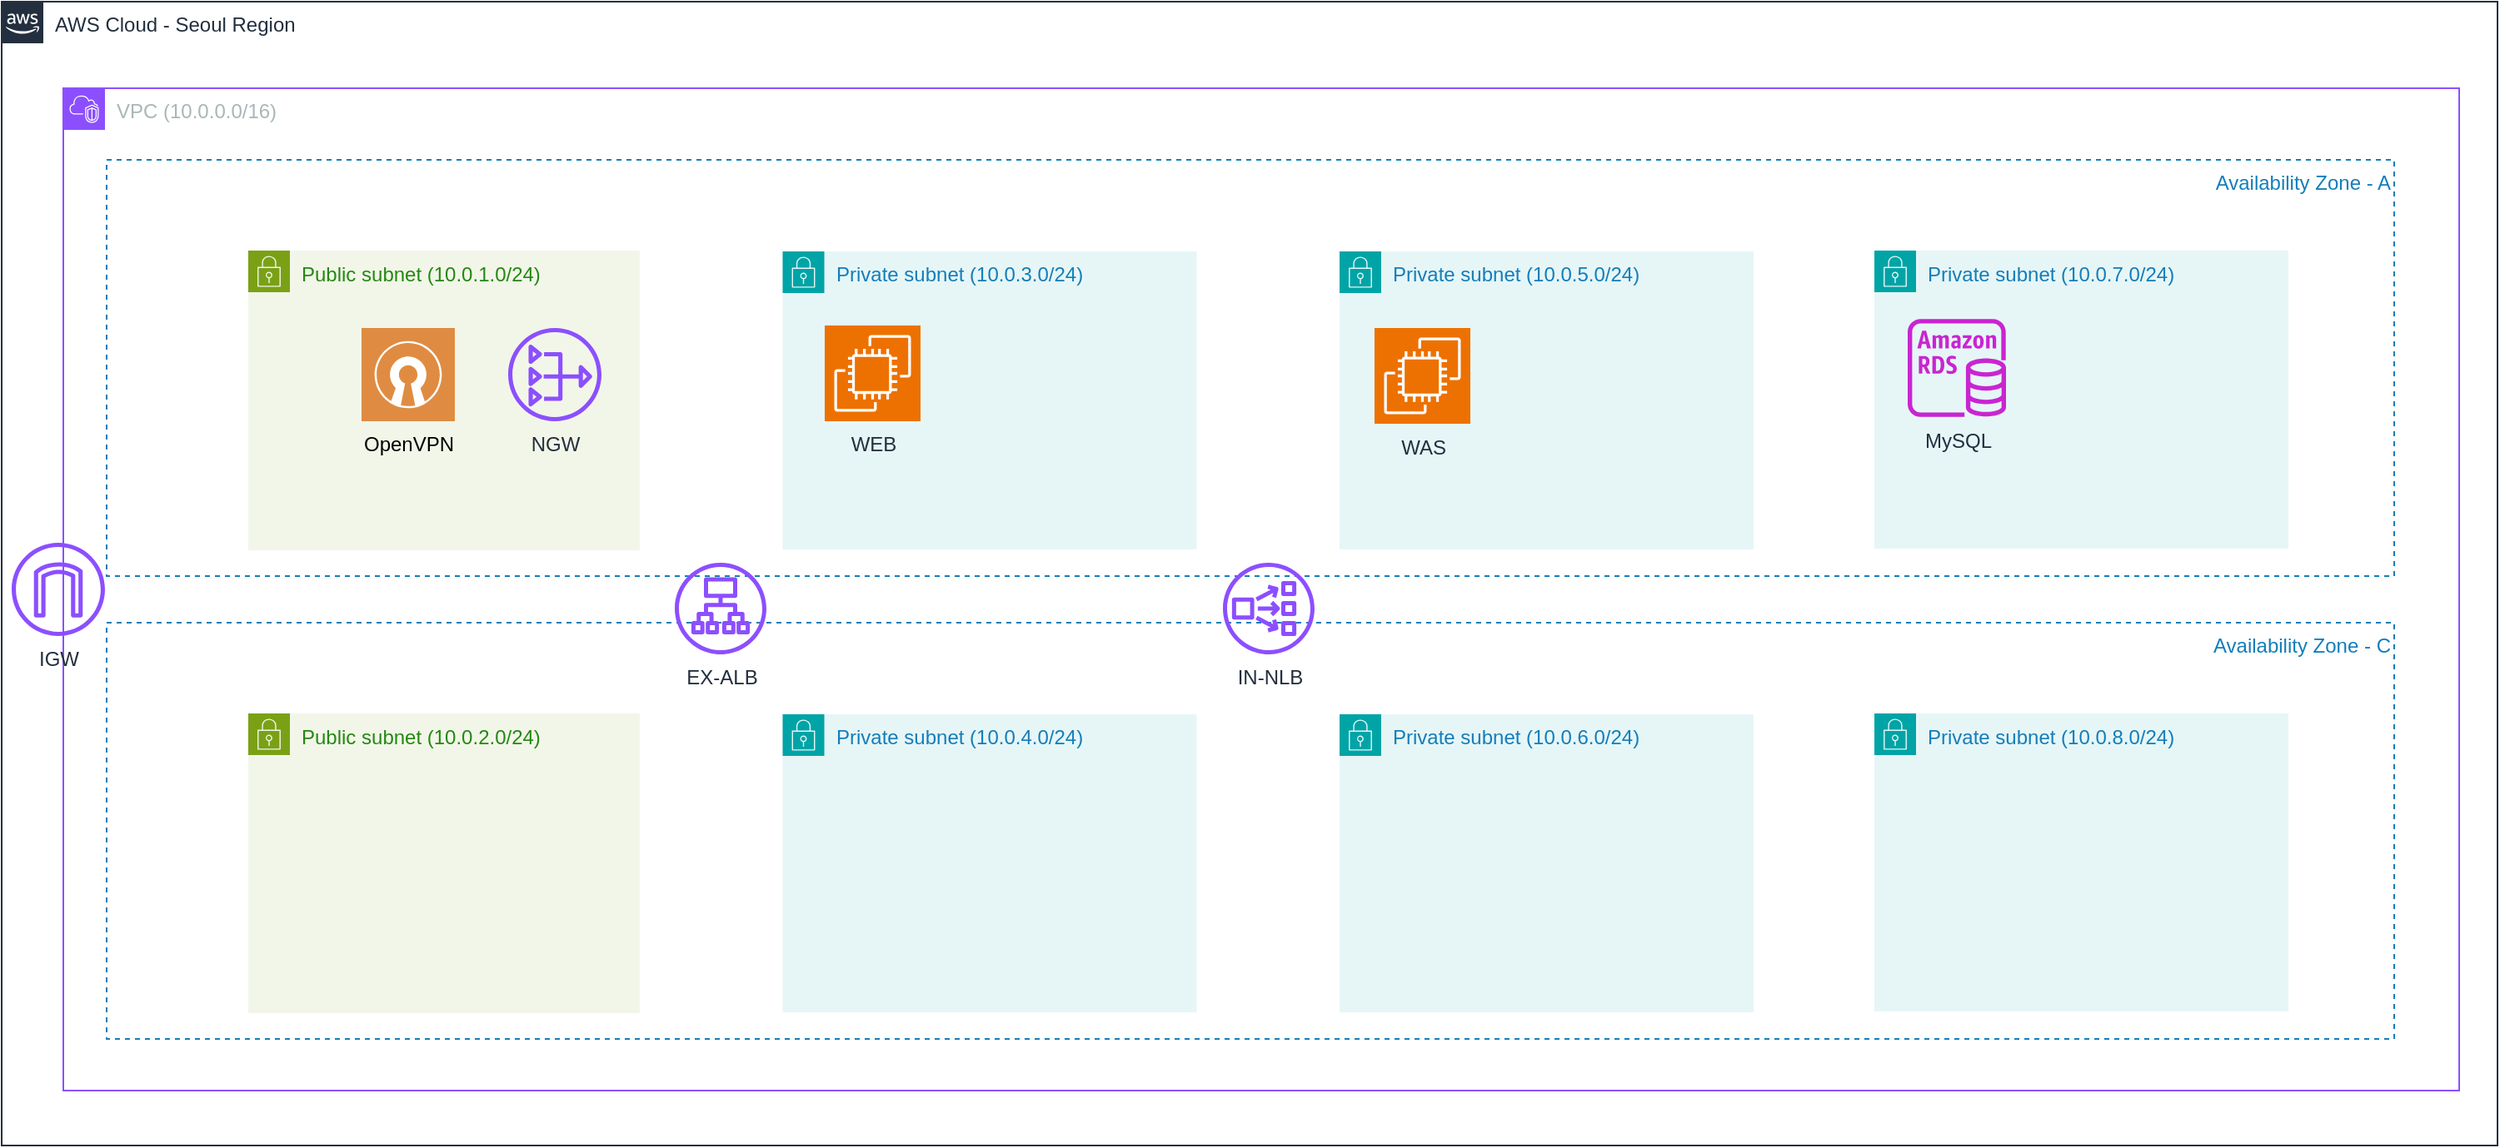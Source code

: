 <mxfile version="24.7.2" type="github">
  <diagram name="페이지-1" id="AiSIVsxfDKLePhhcHkLH">
    <mxGraphModel dx="1880" dy="833" grid="1" gridSize="10" guides="1" tooltips="1" connect="1" arrows="1" fold="1" page="1" pageScale="1" pageWidth="827" pageHeight="1169" math="0" shadow="0">
      <root>
        <mxCell id="0" />
        <mxCell id="1" parent="0" />
        <mxCell id="RFireV2nsP0Aid6oBheT-1" value="AWS Cloud - Seoul Region" style="points=[[0,0],[0.25,0],[0.5,0],[0.75,0],[1,0],[1,0.25],[1,0.5],[1,0.75],[1,1],[0.75,1],[0.5,1],[0.25,1],[0,1],[0,0.75],[0,0.5],[0,0.25]];outlineConnect=0;gradientColor=none;html=1;whiteSpace=wrap;fontSize=12;fontStyle=0;container=1;pointerEvents=0;collapsible=0;recursiveResize=0;shape=mxgraph.aws4.group;grIcon=mxgraph.aws4.group_aws_cloud_alt;strokeColor=#232F3E;fillColor=none;verticalAlign=top;align=left;spacingLeft=30;fontColor=#232F3E;dashed=0;" parent="1" vertex="1">
          <mxGeometry x="146" y="254" width="1498" height="687" as="geometry" />
        </mxCell>
        <mxCell id="RFireV2nsP0Aid6oBheT-2" value="VPC (10.0.0.0/16)" style="points=[[0,0],[0.25,0],[0.5,0],[0.75,0],[1,0],[1,0.25],[1,0.5],[1,0.75],[1,1],[0.75,1],[0.5,1],[0.25,1],[0,1],[0,0.75],[0,0.5],[0,0.25]];outlineConnect=0;gradientColor=none;html=1;whiteSpace=wrap;fontSize=12;fontStyle=0;container=1;pointerEvents=0;collapsible=0;recursiveResize=0;shape=mxgraph.aws4.group;grIcon=mxgraph.aws4.group_vpc2;strokeColor=#8C4FFF;fillColor=none;verticalAlign=top;align=left;spacingLeft=30;fontColor=#AAB7B8;dashed=0;" parent="RFireV2nsP0Aid6oBheT-1" vertex="1">
          <mxGeometry x="37" y="52" width="1438" height="602" as="geometry" />
        </mxCell>
        <mxCell id="RFireV2nsP0Aid6oBheT-3" value="Availability Zone - A" style="fillColor=none;strokeColor=#147EBA;dashed=1;verticalAlign=top;fontStyle=0;fontColor=#147EBA;whiteSpace=wrap;html=1;align=right;" parent="RFireV2nsP0Aid6oBheT-2" vertex="1">
          <mxGeometry x="26" y="43" width="1373" height="250" as="geometry" />
        </mxCell>
        <mxCell id="RFireV2nsP0Aid6oBheT-4" value="Private subnet (10.0.3.0/24)" style="points=[[0,0],[0.25,0],[0.5,0],[0.75,0],[1,0],[1,0.25],[1,0.5],[1,0.75],[1,1],[0.75,1],[0.5,1],[0.25,1],[0,1],[0,0.75],[0,0.5],[0,0.25]];outlineConnect=0;gradientColor=none;html=1;whiteSpace=wrap;fontSize=12;fontStyle=0;container=1;pointerEvents=0;collapsible=0;recursiveResize=0;shape=mxgraph.aws4.group;grIcon=mxgraph.aws4.group_security_group;grStroke=0;strokeColor=#00A4A6;fillColor=#E6F6F7;verticalAlign=top;align=left;spacingLeft=30;fontColor=#147EBA;dashed=0;" parent="RFireV2nsP0Aid6oBheT-2" vertex="1">
          <mxGeometry x="431.75" y="98" width="248.5" height="179" as="geometry" />
        </mxCell>
        <mxCell id="RFireV2nsP0Aid6oBheT-5" value="Private subnet (10.0.5.0/24)" style="points=[[0,0],[0.25,0],[0.5,0],[0.75,0],[1,0],[1,0.25],[1,0.5],[1,0.75],[1,1],[0.75,1],[0.5,1],[0.25,1],[0,1],[0,0.75],[0,0.5],[0,0.25]];outlineConnect=0;gradientColor=none;html=1;whiteSpace=wrap;fontSize=12;fontStyle=0;container=1;pointerEvents=0;collapsible=0;recursiveResize=0;shape=mxgraph.aws4.group;grIcon=mxgraph.aws4.group_security_group;grStroke=0;strokeColor=#00A4A6;fillColor=#E6F6F7;verticalAlign=top;align=left;spacingLeft=30;fontColor=#147EBA;dashed=0;" parent="RFireV2nsP0Aid6oBheT-2" vertex="1">
          <mxGeometry x="766" y="98" width="248.5" height="179" as="geometry" />
        </mxCell>
        <mxCell id="RFireV2nsP0Aid6oBheT-6" value="Public subnet (10.0.1.0/24)" style="points=[[0,0],[0.25,0],[0.5,0],[0.75,0],[1,0],[1,0.25],[1,0.5],[1,0.75],[1,1],[0.75,1],[0.5,1],[0.25,1],[0,1],[0,0.75],[0,0.5],[0,0.25]];outlineConnect=0;gradientColor=none;html=1;whiteSpace=wrap;fontSize=12;fontStyle=0;container=1;pointerEvents=0;collapsible=0;recursiveResize=0;shape=mxgraph.aws4.group;grIcon=mxgraph.aws4.group_security_group;grStroke=0;strokeColor=#7AA116;fillColor=#F2F6E8;verticalAlign=top;align=left;spacingLeft=30;fontColor=#248814;dashed=0;" parent="RFireV2nsP0Aid6oBheT-2" vertex="1">
          <mxGeometry x="111" y="97.5" width="235" height="180" as="geometry" />
        </mxCell>
        <mxCell id="RFireV2nsP0Aid6oBheT-7" value="Availability Zone - C" style="fillColor=none;strokeColor=#147EBA;dashed=1;verticalAlign=top;fontStyle=0;fontColor=#147EBA;whiteSpace=wrap;html=1;align=right;" parent="RFireV2nsP0Aid6oBheT-2" vertex="1">
          <mxGeometry x="26" y="321" width="1373" height="250" as="geometry" />
        </mxCell>
        <mxCell id="RFireV2nsP0Aid6oBheT-8" value="Private subnet (10.0.4.0/24)" style="points=[[0,0],[0.25,0],[0.5,0],[0.75,0],[1,0],[1,0.25],[1,0.5],[1,0.75],[1,1],[0.75,1],[0.5,1],[0.25,1],[0,1],[0,0.75],[0,0.5],[0,0.25]];outlineConnect=0;gradientColor=none;html=1;whiteSpace=wrap;fontSize=12;fontStyle=0;container=1;pointerEvents=0;collapsible=0;recursiveResize=0;shape=mxgraph.aws4.group;grIcon=mxgraph.aws4.group_security_group;grStroke=0;strokeColor=#00A4A6;fillColor=#E6F6F7;verticalAlign=top;align=left;spacingLeft=30;fontColor=#147EBA;dashed=0;" parent="RFireV2nsP0Aid6oBheT-2" vertex="1">
          <mxGeometry x="431.75" y="376" width="248.5" height="179" as="geometry" />
        </mxCell>
        <mxCell id="RFireV2nsP0Aid6oBheT-9" value="Private subnet (10.0.6.0/24)" style="points=[[0,0],[0.25,0],[0.5,0],[0.75,0],[1,0],[1,0.25],[1,0.5],[1,0.75],[1,1],[0.75,1],[0.5,1],[0.25,1],[0,1],[0,0.75],[0,0.5],[0,0.25]];outlineConnect=0;gradientColor=none;html=1;whiteSpace=wrap;fontSize=12;fontStyle=0;container=1;pointerEvents=0;collapsible=0;recursiveResize=0;shape=mxgraph.aws4.group;grIcon=mxgraph.aws4.group_security_group;grStroke=0;strokeColor=#00A4A6;fillColor=#E6F6F7;verticalAlign=top;align=left;spacingLeft=30;fontColor=#147EBA;dashed=0;" parent="RFireV2nsP0Aid6oBheT-2" vertex="1">
          <mxGeometry x="766" y="376" width="248.5" height="179" as="geometry" />
        </mxCell>
        <mxCell id="RFireV2nsP0Aid6oBheT-10" value="Public subnet (10.0.2.0/24)" style="points=[[0,0],[0.25,0],[0.5,0],[0.75,0],[1,0],[1,0.25],[1,0.5],[1,0.75],[1,1],[0.75,1],[0.5,1],[0.25,1],[0,1],[0,0.75],[0,0.5],[0,0.25]];outlineConnect=0;gradientColor=none;html=1;whiteSpace=wrap;fontSize=12;fontStyle=0;container=1;pointerEvents=0;collapsible=0;recursiveResize=0;shape=mxgraph.aws4.group;grIcon=mxgraph.aws4.group_security_group;grStroke=0;strokeColor=#7AA116;fillColor=#F2F6E8;verticalAlign=top;align=left;spacingLeft=30;fontColor=#248814;dashed=0;" parent="RFireV2nsP0Aid6oBheT-2" vertex="1">
          <mxGeometry x="111" y="375.5" width="235" height="180" as="geometry" />
        </mxCell>
        <mxCell id="x9lpH0iV2HzW2ZIu7gar-2" value="EX-ALB" style="sketch=0;outlineConnect=0;fontColor=#232F3E;gradientColor=none;fillColor=#8C4FFF;strokeColor=none;dashed=0;verticalLabelPosition=bottom;verticalAlign=top;align=center;html=1;fontSize=12;fontStyle=0;aspect=fixed;pointerEvents=1;shape=mxgraph.aws4.application_load_balancer;" vertex="1" parent="RFireV2nsP0Aid6oBheT-2">
          <mxGeometry x="367" y="285" width="55" height="55" as="geometry" />
        </mxCell>
        <mxCell id="x9lpH0iV2HzW2ZIu7gar-3" value="IN-NLB" style="sketch=0;outlineConnect=0;fontColor=#232F3E;gradientColor=none;fillColor=#8C4FFF;strokeColor=none;dashed=0;verticalLabelPosition=bottom;verticalAlign=top;align=center;html=1;fontSize=12;fontStyle=0;aspect=fixed;pointerEvents=1;shape=mxgraph.aws4.network_load_balancer;" vertex="1" parent="RFireV2nsP0Aid6oBheT-2">
          <mxGeometry x="696" y="285" width="55" height="55" as="geometry" />
        </mxCell>
        <mxCell id="x9lpH0iV2HzW2ZIu7gar-4" value="WEB" style="sketch=0;points=[[0,0,0],[0.25,0,0],[0.5,0,0],[0.75,0,0],[1,0,0],[0,1,0],[0.25,1,0],[0.5,1,0],[0.75,1,0],[1,1,0],[0,0.25,0],[0,0.5,0],[0,0.75,0],[1,0.25,0],[1,0.5,0],[1,0.75,0]];outlineConnect=0;fontColor=#232F3E;fillColor=#ED7100;strokeColor=#ffffff;dashed=0;verticalLabelPosition=bottom;verticalAlign=top;align=center;html=1;fontSize=12;fontStyle=0;aspect=fixed;shape=mxgraph.aws4.resourceIcon;resIcon=mxgraph.aws4.ec2;" vertex="1" parent="RFireV2nsP0Aid6oBheT-2">
          <mxGeometry x="457" y="142.5" width="57.5" height="57.5" as="geometry" />
        </mxCell>
        <mxCell id="x9lpH0iV2HzW2ZIu7gar-6" value="Private subnet (10.0.7.0/24)" style="points=[[0,0],[0.25,0],[0.5,0],[0.75,0],[1,0],[1,0.25],[1,0.5],[1,0.75],[1,1],[0.75,1],[0.5,1],[0.25,1],[0,1],[0,0.75],[0,0.5],[0,0.25]];outlineConnect=0;gradientColor=none;html=1;whiteSpace=wrap;fontSize=12;fontStyle=0;container=1;pointerEvents=0;collapsible=0;recursiveResize=0;shape=mxgraph.aws4.group;grIcon=mxgraph.aws4.group_security_group;grStroke=0;strokeColor=#00A4A6;fillColor=#E6F6F7;verticalAlign=top;align=left;spacingLeft=30;fontColor=#147EBA;dashed=0;" vertex="1" parent="RFireV2nsP0Aid6oBheT-2">
          <mxGeometry x="1087" y="97.5" width="248.5" height="179" as="geometry" />
        </mxCell>
        <mxCell id="x9lpH0iV2HzW2ZIu7gar-9" value="MySQL" style="sketch=0;outlineConnect=0;fontColor=#232F3E;gradientColor=none;fillColor=#C925D1;strokeColor=none;dashed=0;verticalLabelPosition=bottom;verticalAlign=top;align=center;html=1;fontSize=12;fontStyle=0;aspect=fixed;pointerEvents=1;shape=mxgraph.aws4.rds_instance;" vertex="1" parent="x9lpH0iV2HzW2ZIu7gar-6">
          <mxGeometry x="20" y="41" width="59" height="59" as="geometry" />
        </mxCell>
        <mxCell id="x9lpH0iV2HzW2ZIu7gar-8" value="Private subnet (10.0.8.0/24)" style="points=[[0,0],[0.25,0],[0.5,0],[0.75,0],[1,0],[1,0.25],[1,0.5],[1,0.75],[1,1],[0.75,1],[0.5,1],[0.25,1],[0,1],[0,0.75],[0,0.5],[0,0.25]];outlineConnect=0;gradientColor=none;html=1;whiteSpace=wrap;fontSize=12;fontStyle=0;container=1;pointerEvents=0;collapsible=0;recursiveResize=0;shape=mxgraph.aws4.group;grIcon=mxgraph.aws4.group_security_group;grStroke=0;strokeColor=#00A4A6;fillColor=#E6F6F7;verticalAlign=top;align=left;spacingLeft=30;fontColor=#147EBA;dashed=0;" vertex="1" parent="RFireV2nsP0Aid6oBheT-2">
          <mxGeometry x="1087" y="375.5" width="248.5" height="179" as="geometry" />
        </mxCell>
        <mxCell id="x9lpH0iV2HzW2ZIu7gar-1" value="OpenVPN" style="sketch=0;pointerEvents=1;shadow=0;dashed=0;html=1;strokeColor=none;fillColor=#DF8C42;labelPosition=center;verticalLabelPosition=bottom;verticalAlign=top;align=center;outlineConnect=0;shape=mxgraph.veeam2.open_vpn;" vertex="1" parent="RFireV2nsP0Aid6oBheT-2">
          <mxGeometry x="179" y="144" width="56" height="56" as="geometry" />
        </mxCell>
        <mxCell id="RFireV2nsP0Aid6oBheT-11" value="NGW" style="sketch=0;outlineConnect=0;fontColor=#232F3E;gradientColor=none;fillColor=#8C4FFF;strokeColor=none;dashed=0;verticalLabelPosition=bottom;verticalAlign=top;align=center;html=1;fontSize=12;fontStyle=0;aspect=fixed;pointerEvents=1;shape=mxgraph.aws4.nat_gateway;" parent="RFireV2nsP0Aid6oBheT-2" vertex="1">
          <mxGeometry x="267" y="144" width="56" height="56" as="geometry" />
        </mxCell>
        <mxCell id="x9lpH0iV2HzW2ZIu7gar-10" value="WAS" style="sketch=0;points=[[0,0,0],[0.25,0,0],[0.5,0,0],[0.75,0,0],[1,0,0],[0,1,0],[0.25,1,0],[0.5,1,0],[0.75,1,0],[1,1,0],[0,0.25,0],[0,0.5,0],[0,0.75,0],[1,0.25,0],[1,0.5,0],[1,0.75,0]];outlineConnect=0;fontColor=#232F3E;fillColor=#ED7100;strokeColor=#ffffff;dashed=0;verticalLabelPosition=bottom;verticalAlign=top;align=center;html=1;fontSize=12;fontStyle=0;aspect=fixed;shape=mxgraph.aws4.resourceIcon;resIcon=mxgraph.aws4.ec2;" vertex="1" parent="RFireV2nsP0Aid6oBheT-2">
          <mxGeometry x="787" y="144" width="57.5" height="57.5" as="geometry" />
        </mxCell>
        <mxCell id="RFireV2nsP0Aid6oBheT-12" value="IGW" style="sketch=0;outlineConnect=0;fontColor=#232F3E;gradientColor=none;fillColor=#8C4FFF;strokeColor=none;dashed=0;verticalLabelPosition=bottom;verticalAlign=top;align=center;html=1;fontSize=12;fontStyle=0;aspect=fixed;pointerEvents=1;shape=mxgraph.aws4.internet_gateway;" parent="RFireV2nsP0Aid6oBheT-1" vertex="1">
          <mxGeometry x="6" y="325" width="56" height="56" as="geometry" />
        </mxCell>
      </root>
    </mxGraphModel>
  </diagram>
</mxfile>
